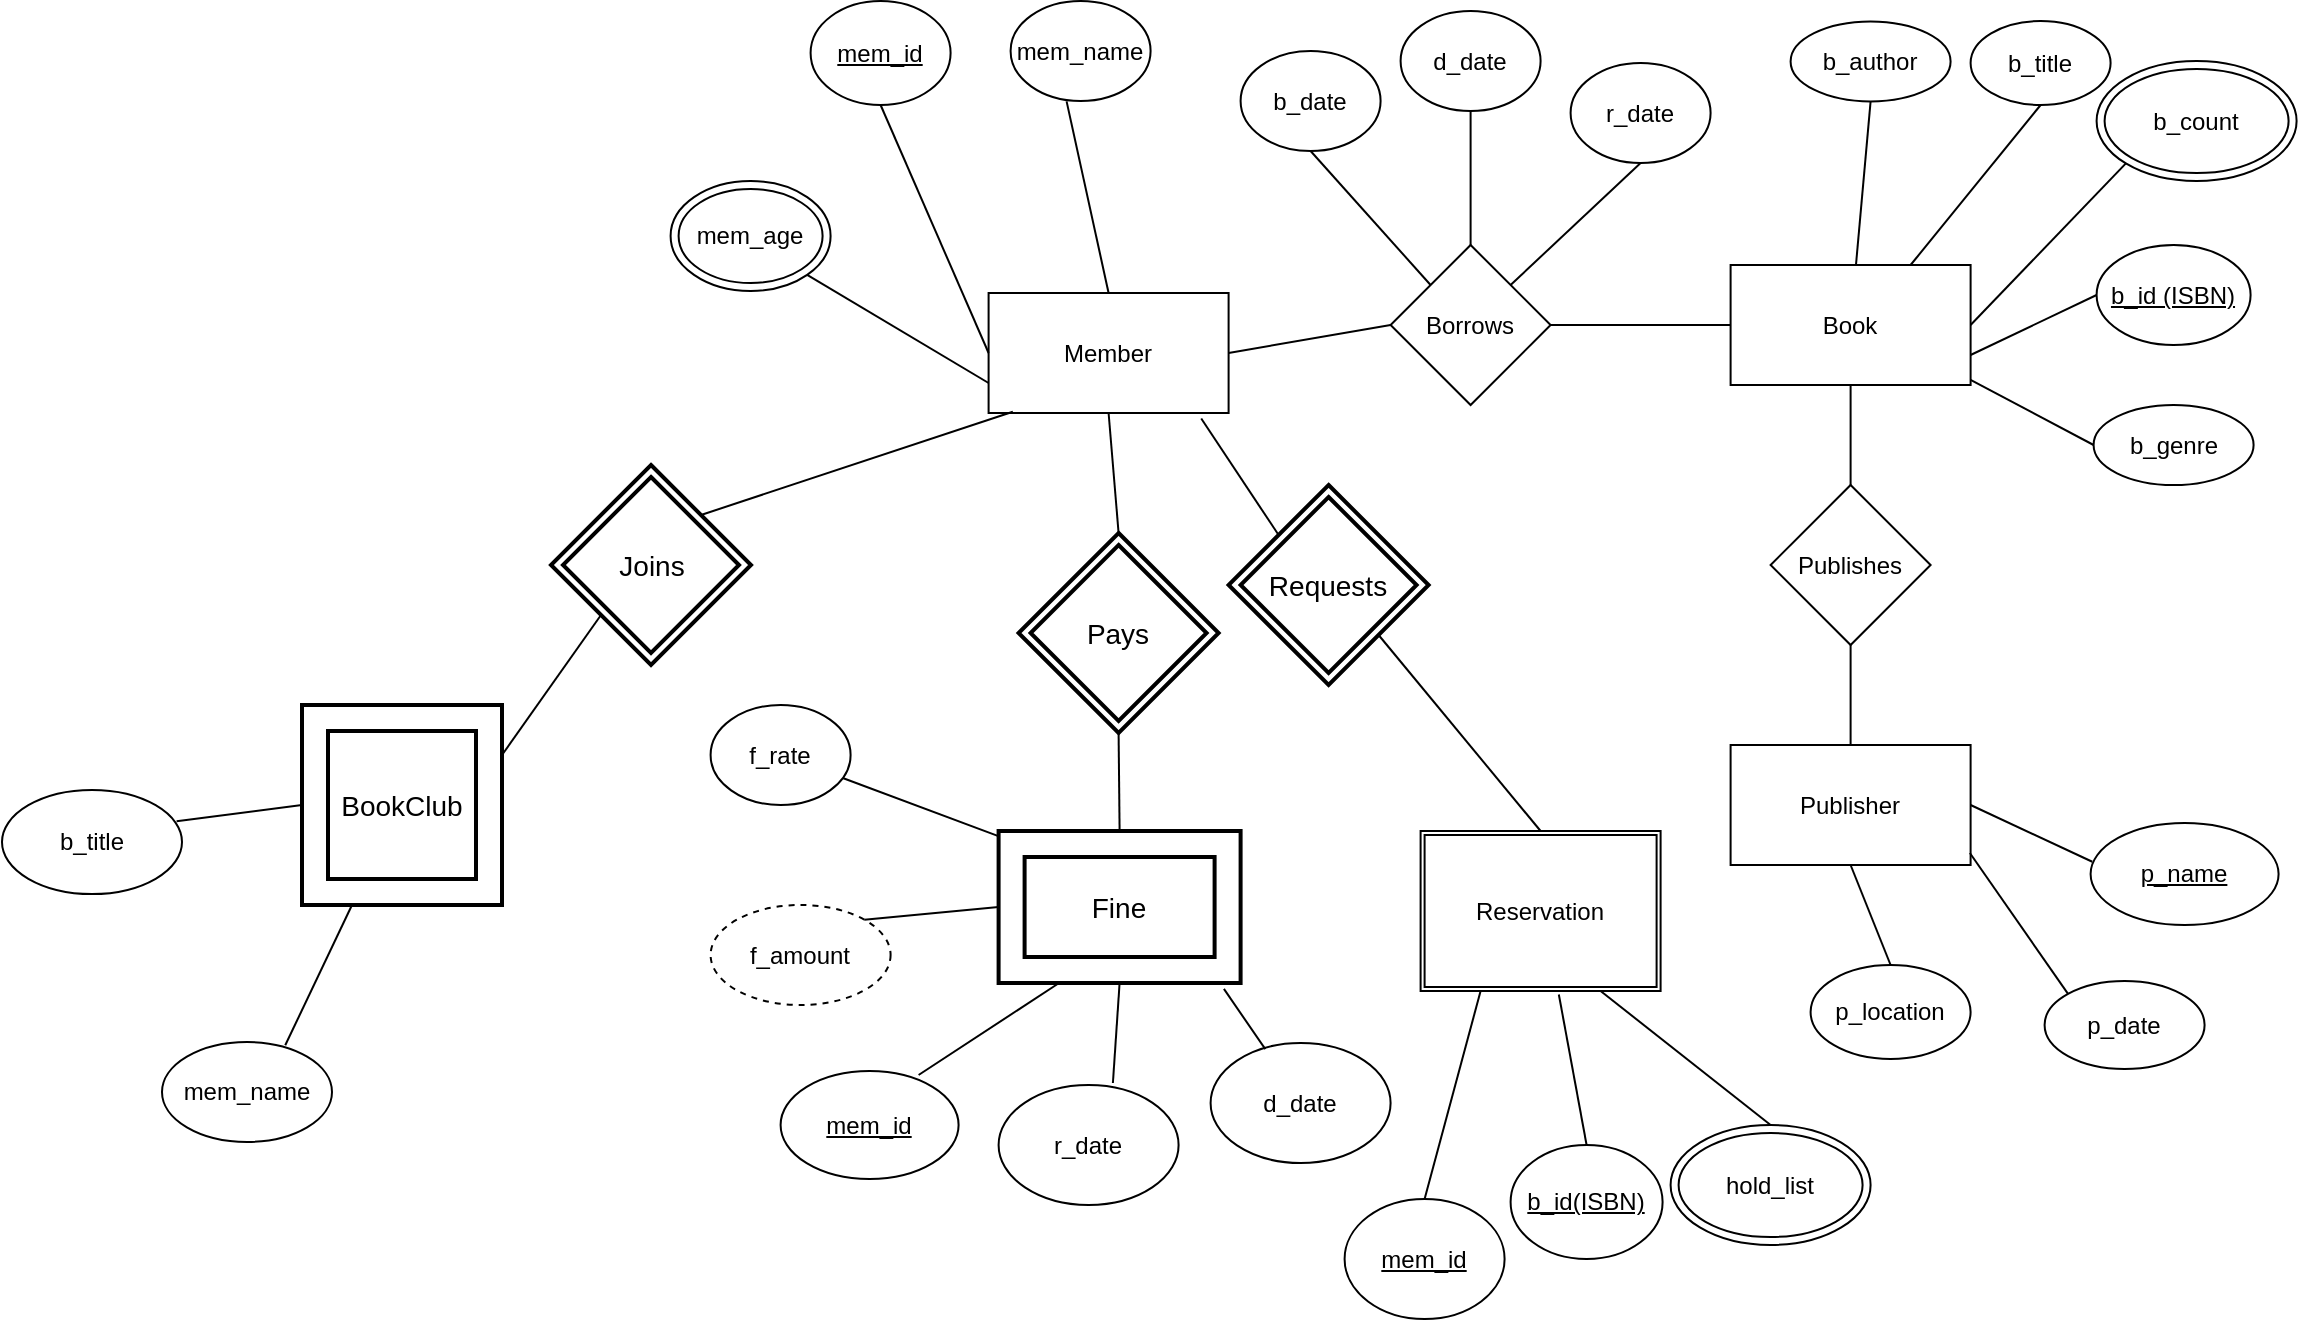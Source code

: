 <mxfile version="11.3.0" type="device" pages="1"><diagram id="vddt9etmXL1mwkm6KfAh" name="Page-1"><mxGraphModel dx="1022" dy="463" grid="1" gridSize="10" guides="1" tooltips="1" connect="1" arrows="1" fold="1" page="1" pageScale="1" pageWidth="1920" pageHeight="1200" math="0" shadow="0"><root><mxCell id="0"/><mxCell id="1" parent="0"/><mxCell id="bEdkJxtvm0n4S2jYu3kb-1" value="Member" style="rounded=0;whiteSpace=wrap;html=1;" parent="1" vertex="1"><mxGeometry x="653.3" y="415.5" width="120" height="60" as="geometry"/></mxCell><mxCell id="bEdkJxtvm0n4S2jYu3kb-2" value="Book" style="rounded=0;whiteSpace=wrap;html=1;" parent="1" vertex="1"><mxGeometry x="1024.3" y="401.5" width="120" height="60" as="geometry"/></mxCell><mxCell id="bEdkJxtvm0n4S2jYu3kb-3" value="Publisher" style="rounded=0;whiteSpace=wrap;html=1;" parent="1" vertex="1"><mxGeometry x="1024.3" y="641.5" width="120" height="60" as="geometry"/></mxCell><mxCell id="bEdkJxtvm0n4S2jYu3kb-5" value="Borrows" style="rhombus;whiteSpace=wrap;html=1;" parent="1" vertex="1"><mxGeometry x="854.3" y="391.5" width="80" height="80" as="geometry"/></mxCell><mxCell id="bEdkJxtvm0n4S2jYu3kb-7" value="Publishes" style="rhombus;whiteSpace=wrap;html=1;" parent="1" vertex="1"><mxGeometry x="1044.3" y="511.5" width="80" height="80" as="geometry"/></mxCell><mxCell id="bEdkJxtvm0n4S2jYu3kb-10" value="" style="endArrow=none;html=1;entryX=0.5;entryY=1;entryDx=0;entryDy=0;exitX=0.5;exitY=0;exitDx=0;exitDy=0;" parent="1" source="bEdkJxtvm0n4S2jYu3kb-55" target="bEdkJxtvm0n4S2jYu3kb-1" edge="1"><mxGeometry width="50" height="50" relative="1" as="geometry"><mxPoint x="718.3" y="525.5" as="sourcePoint"/><mxPoint x="694.3" y="721.5" as="targetPoint"/></mxGeometry></mxCell><mxCell id="bEdkJxtvm0n4S2jYu3kb-11" value="" style="endArrow=none;html=1;entryX=0.5;entryY=1;entryDx=0;entryDy=0;exitX=0.5;exitY=0;exitDx=0;exitDy=0;" parent="1" source="bEdkJxtvm0n4S2jYu3kb-57" target="bEdkJxtvm0n4S2jYu3kb-55" edge="1"><mxGeometry width="50" height="50" relative="1" as="geometry"><mxPoint x="712.3" y="659.5" as="sourcePoint"/><mxPoint x="718.3" y="605.5" as="targetPoint"/></mxGeometry></mxCell><mxCell id="bEdkJxtvm0n4S2jYu3kb-12" value="" style="endArrow=none;html=1;entryX=0.5;entryY=1;entryDx=0;entryDy=0;exitX=0.5;exitY=0;exitDx=0;exitDy=0;" parent="1" source="bEdkJxtvm0n4S2jYu3kb-7" target="bEdkJxtvm0n4S2jYu3kb-2" edge="1"><mxGeometry width="50" height="50" relative="1" as="geometry"><mxPoint x="644.3" y="771.5" as="sourcePoint"/><mxPoint x="694.3" y="721.5" as="targetPoint"/></mxGeometry></mxCell><mxCell id="bEdkJxtvm0n4S2jYu3kb-13" value="" style="endArrow=none;html=1;entryX=0.5;entryY=1;entryDx=0;entryDy=0;exitX=0.5;exitY=0;exitDx=0;exitDy=0;" parent="1" source="bEdkJxtvm0n4S2jYu3kb-3" target="bEdkJxtvm0n4S2jYu3kb-7" edge="1"><mxGeometry width="50" height="50" relative="1" as="geometry"><mxPoint x="644.3" y="771.5" as="sourcePoint"/><mxPoint x="694.3" y="721.5" as="targetPoint"/></mxGeometry></mxCell><mxCell id="bEdkJxtvm0n4S2jYu3kb-14" value="&lt;u&gt;mem_id&lt;/u&gt;" style="ellipse;whiteSpace=wrap;html=1;" parent="1" vertex="1"><mxGeometry x="564.3" y="269.5" width="70" height="52" as="geometry"/></mxCell><mxCell id="bEdkJxtvm0n4S2jYu3kb-15" value="mem_name" style="ellipse;whiteSpace=wrap;html=1;" parent="1" vertex="1"><mxGeometry x="664.3" y="269.5" width="70" height="50" as="geometry"/></mxCell><mxCell id="bEdkJxtvm0n4S2jYu3kb-16" value="b_date" style="ellipse;whiteSpace=wrap;html=1;" parent="1" vertex="1"><mxGeometry x="779.3" y="294.5" width="70" height="50" as="geometry"/></mxCell><mxCell id="bEdkJxtvm0n4S2jYu3kb-17" value="r_date" style="ellipse;whiteSpace=wrap;html=1;" parent="1" vertex="1"><mxGeometry x="944.3" y="300.5" width="70" height="50" as="geometry"/></mxCell><mxCell id="bEdkJxtvm0n4S2jYu3kb-18" value="d_date" style="ellipse;whiteSpace=wrap;html=1;" parent="1" vertex="1"><mxGeometry x="859.3" y="274.5" width="70" height="50" as="geometry"/></mxCell><mxCell id="bEdkJxtvm0n4S2jYu3kb-19" value="" style="endArrow=none;html=1;entryX=0.5;entryY=1;entryDx=0;entryDy=0;exitX=0;exitY=0.5;exitDx=0;exitDy=0;" parent="1" source="bEdkJxtvm0n4S2jYu3kb-1" target="bEdkJxtvm0n4S2jYu3kb-14" edge="1"><mxGeometry width="50" height="50" relative="1" as="geometry"><mxPoint x="564.3" y="771.5" as="sourcePoint"/><mxPoint x="614.3" y="721.5" as="targetPoint"/></mxGeometry></mxCell><mxCell id="bEdkJxtvm0n4S2jYu3kb-20" value="" style="endArrow=none;html=1;entryX=0.4;entryY=1.004;entryDx=0;entryDy=0;entryPerimeter=0;exitX=0.5;exitY=0;exitDx=0;exitDy=0;" parent="1" source="bEdkJxtvm0n4S2jYu3kb-1" target="bEdkJxtvm0n4S2jYu3kb-15" edge="1"><mxGeometry width="50" height="50" relative="1" as="geometry"><mxPoint x="564.3" y="771.5" as="sourcePoint"/><mxPoint x="614.3" y="721.5" as="targetPoint"/></mxGeometry></mxCell><mxCell id="bEdkJxtvm0n4S2jYu3kb-21" value="" style="endArrow=none;html=1;entryX=0.5;entryY=1;entryDx=0;entryDy=0;exitX=0;exitY=0;exitDx=0;exitDy=0;" parent="1" source="bEdkJxtvm0n4S2jYu3kb-5" target="bEdkJxtvm0n4S2jYu3kb-16" edge="1"><mxGeometry width="50" height="50" relative="1" as="geometry"><mxPoint x="874.3" y="401.5" as="sourcePoint"/><mxPoint x="614.3" y="721.5" as="targetPoint"/></mxGeometry></mxCell><mxCell id="bEdkJxtvm0n4S2jYu3kb-23" value="" style="endArrow=none;html=1;entryX=0.5;entryY=1;entryDx=0;entryDy=0;exitX=1;exitY=0;exitDx=0;exitDy=0;" parent="1" source="bEdkJxtvm0n4S2jYu3kb-5" target="bEdkJxtvm0n4S2jYu3kb-17" edge="1"><mxGeometry width="50" height="50" relative="1" as="geometry"><mxPoint x="824.3" y="461.5" as="sourcePoint"/><mxPoint x="614.3" y="721.5" as="targetPoint"/></mxGeometry></mxCell><mxCell id="bEdkJxtvm0n4S2jYu3kb-24" value="" style="endArrow=none;html=1;entryX=0.5;entryY=0;entryDx=0;entryDy=0;exitX=0.5;exitY=1;exitDx=0;exitDy=0;" parent="1" source="bEdkJxtvm0n4S2jYu3kb-18" target="bEdkJxtvm0n4S2jYu3kb-5" edge="1"><mxGeometry width="50" height="50" relative="1" as="geometry"><mxPoint x="894.3" y="321.5" as="sourcePoint"/><mxPoint x="614.3" y="721.5" as="targetPoint"/></mxGeometry></mxCell><mxCell id="bEdkJxtvm0n4S2jYu3kb-25" value="" style="endArrow=none;html=1;exitX=0.013;exitY=0.042;exitDx=0;exitDy=0;exitPerimeter=0;" parent="1" source="bEdkJxtvm0n4S2jYu3kb-57" target="bEdkJxtvm0n4S2jYu3kb-26" edge="1"><mxGeometry width="50" height="50" relative="1" as="geometry"><mxPoint x="644.3" y="671.5" as="sourcePoint"/><mxPoint x="614.3" y="721.5" as="targetPoint"/></mxGeometry></mxCell><mxCell id="bEdkJxtvm0n4S2jYu3kb-26" value="f_rate" style="ellipse;whiteSpace=wrap;html=1;" parent="1" vertex="1"><mxGeometry x="514.3" y="621.5" width="70" height="50" as="geometry"/></mxCell><mxCell id="bEdkJxtvm0n4S2jYu3kb-27" value="f_amount" style="ellipse;whiteSpace=wrap;html=1;dashed=1;" parent="1" vertex="1"><mxGeometry x="514.3" y="721.5" width="90" height="50" as="geometry"/></mxCell><mxCell id="bEdkJxtvm0n4S2jYu3kb-29" value="" style="endArrow=none;html=1;entryX=0;entryY=0.5;entryDx=0;entryDy=0;exitX=1;exitY=0;exitDx=0;exitDy=0;" parent="1" source="bEdkJxtvm0n4S2jYu3kb-27" target="bEdkJxtvm0n4S2jYu3kb-57" edge="1"><mxGeometry width="50" height="50" relative="1" as="geometry"><mxPoint x="514.3" y="841.5" as="sourcePoint"/><mxPoint x="674.3" y="701.5" as="targetPoint"/></mxGeometry></mxCell><mxCell id="bEdkJxtvm0n4S2jYu3kb-31" value="b_author" style="ellipse;whiteSpace=wrap;html=1;" parent="1" vertex="1"><mxGeometry x="1054.3" y="279.7" width="80" height="40" as="geometry"/></mxCell><mxCell id="bEdkJxtvm0n4S2jYu3kb-32" value="b_title" style="ellipse;whiteSpace=wrap;html=1;" parent="1" vertex="1"><mxGeometry x="1144.3" y="279.5" width="70" height="42" as="geometry"/></mxCell><mxCell id="bEdkJxtvm0n4S2jYu3kb-34" value="&lt;u&gt;b_id (ISBN)&lt;br&gt;&lt;/u&gt;" style="ellipse;whiteSpace=wrap;html=1;" parent="1" vertex="1"><mxGeometry x="1207.3" y="391.5" width="77" height="50" as="geometry"/></mxCell><mxCell id="bEdkJxtvm0n4S2jYu3kb-35" value="b_genre" style="ellipse;whiteSpace=wrap;html=1;" parent="1" vertex="1"><mxGeometry x="1205.8" y="471.5" width="80" height="40" as="geometry"/></mxCell><mxCell id="bEdkJxtvm0n4S2jYu3kb-36" value="" style="endArrow=none;html=1;entryX=0.5;entryY=1;entryDx=0;entryDy=0;" parent="1" source="bEdkJxtvm0n4S2jYu3kb-2" target="bEdkJxtvm0n4S2jYu3kb-31" edge="1"><mxGeometry width="50" height="50" relative="1" as="geometry"><mxPoint x="1054.3" y="381.5" as="sourcePoint"/><mxPoint x="1104.3" y="331.5" as="targetPoint"/></mxGeometry></mxCell><mxCell id="bEdkJxtvm0n4S2jYu3kb-37" value="" style="endArrow=none;html=1;entryX=0.5;entryY=1;entryDx=0;entryDy=0;exitX=0.75;exitY=0;exitDx=0;exitDy=0;" parent="1" source="bEdkJxtvm0n4S2jYu3kb-2" target="bEdkJxtvm0n4S2jYu3kb-32" edge="1"><mxGeometry width="50" height="50" relative="1" as="geometry"><mxPoint x="1084.3" y="411.5" as="sourcePoint"/><mxPoint x="1134.3" y="361.5" as="targetPoint"/></mxGeometry></mxCell><mxCell id="bEdkJxtvm0n4S2jYu3kb-38" value="" style="endArrow=none;html=1;entryX=1;entryY=0.5;entryDx=0;entryDy=0;exitX=0;exitY=1;exitDx=0;exitDy=0;" parent="1" source="bEdkJxtvm0n4S2jYu3kb-72" target="bEdkJxtvm0n4S2jYu3kb-2" edge="1"><mxGeometry width="50" height="50" relative="1" as="geometry"><mxPoint x="1214.3" y="344.5" as="sourcePoint"/><mxPoint x="1174.3" y="476.5" as="targetPoint"/></mxGeometry></mxCell><mxCell id="bEdkJxtvm0n4S2jYu3kb-39" value="" style="endArrow=none;html=1;entryX=0;entryY=0.5;entryDx=0;entryDy=0;exitX=1;exitY=0.75;exitDx=0;exitDy=0;" parent="1" source="bEdkJxtvm0n4S2jYu3kb-2" target="bEdkJxtvm0n4S2jYu3kb-34" edge="1"><mxGeometry width="50" height="50" relative="1" as="geometry"><mxPoint x="1119.3" y="576.5" as="sourcePoint"/><mxPoint x="1169.3" y="526.5" as="targetPoint"/></mxGeometry></mxCell><mxCell id="bEdkJxtvm0n4S2jYu3kb-40" value="" style="endArrow=none;html=1;entryX=0;entryY=0.5;entryDx=0;entryDy=0;exitX=1;exitY=0.957;exitDx=0;exitDy=0;exitPerimeter=0;" parent="1" source="bEdkJxtvm0n4S2jYu3kb-2" target="bEdkJxtvm0n4S2jYu3kb-35" edge="1"><mxGeometry width="50" height="50" relative="1" as="geometry"><mxPoint x="1140.3" y="526.5" as="sourcePoint"/><mxPoint x="1190.3" y="476.5" as="targetPoint"/></mxGeometry></mxCell><mxCell id="bEdkJxtvm0n4S2jYu3kb-41" value="&lt;u&gt;p_name&lt;/u&gt;" style="ellipse;whiteSpace=wrap;html=1;" parent="1" vertex="1"><mxGeometry x="1204.3" y="680.5" width="94" height="51" as="geometry"/></mxCell><mxCell id="bEdkJxtvm0n4S2jYu3kb-42" value="p_date" style="ellipse;whiteSpace=wrap;html=1;" parent="1" vertex="1"><mxGeometry x="1181.3" y="759.5" width="80" height="44" as="geometry"/></mxCell><mxCell id="bEdkJxtvm0n4S2jYu3kb-43" value="p_location" style="ellipse;whiteSpace=wrap;html=1;" parent="1" vertex="1"><mxGeometry x="1064.3" y="751.5" width="80" height="47" as="geometry"/></mxCell><mxCell id="bEdkJxtvm0n4S2jYu3kb-44" value="" style="endArrow=none;html=1;entryX=0.009;entryY=0.38;entryDx=0;entryDy=0;entryPerimeter=0;exitX=1;exitY=0.5;exitDx=0;exitDy=0;" parent="1" source="bEdkJxtvm0n4S2jYu3kb-3" target="bEdkJxtvm0n4S2jYu3kb-41" edge="1"><mxGeometry width="50" height="50" relative="1" as="geometry"><mxPoint x="1156.3" y="721.5" as="sourcePoint"/><mxPoint x="1206.3" y="671.5" as="targetPoint"/></mxGeometry></mxCell><mxCell id="bEdkJxtvm0n4S2jYu3kb-45" value="" style="endArrow=none;html=1;entryX=0.5;entryY=1;entryDx=0;entryDy=0;exitX=0.5;exitY=0;exitDx=0;exitDy=0;" parent="1" source="bEdkJxtvm0n4S2jYu3kb-43" target="bEdkJxtvm0n4S2jYu3kb-3" edge="1"><mxGeometry width="50" height="50" relative="1" as="geometry"><mxPoint x="1144.3" y="775" as="sourcePoint"/><mxPoint x="1194.3" y="725" as="targetPoint"/></mxGeometry></mxCell><mxCell id="bEdkJxtvm0n4S2jYu3kb-46" value="" style="endArrow=none;html=1;entryX=0.997;entryY=0.9;entryDx=0;entryDy=0;entryPerimeter=0;exitX=0;exitY=0;exitDx=0;exitDy=0;" parent="1" source="bEdkJxtvm0n4S2jYu3kb-42" target="bEdkJxtvm0n4S2jYu3kb-3" edge="1"><mxGeometry width="50" height="50" relative="1" as="geometry"><mxPoint x="1158.3" y="760.5" as="sourcePoint"/><mxPoint x="1208.3" y="710.5" as="targetPoint"/></mxGeometry></mxCell><mxCell id="bEdkJxtvm0n4S2jYu3kb-55" value="Pays" style="shape=rhombus;double=1;strokeWidth=2;fontSize=17;perimeter=rhombusPerimeter;whiteSpace=wrap;html=1;align=center;fontSize=14;gradientColor=none;" parent="1" vertex="1"><mxGeometry x="668.3" y="535.5" width="100" height="100" as="geometry"/></mxCell><mxCell id="bEdkJxtvm0n4S2jYu3kb-57" value="Fine" style="shape=ext;strokeWidth=2;margin=10;double=1;whiteSpace=wrap;html=1;align=center;fontSize=14;gradientColor=none;" parent="1" vertex="1"><mxGeometry x="658.3" y="684.5" width="121" height="76" as="geometry"/></mxCell><mxCell id="bEdkJxtvm0n4S2jYu3kb-62" value="" style="endArrow=none;html=1;entryX=0;entryY=0.5;entryDx=0;entryDy=0;exitX=1;exitY=0.5;exitDx=0;exitDy=0;" parent="1" source="bEdkJxtvm0n4S2jYu3kb-1" target="bEdkJxtvm0n4S2jYu3kb-5" edge="1"><mxGeometry width="50" height="50" relative="1" as="geometry"><mxPoint x="788.8" y="491.5" as="sourcePoint"/><mxPoint x="838.8" y="441.5" as="targetPoint"/></mxGeometry></mxCell><mxCell id="bEdkJxtvm0n4S2jYu3kb-64" value="" style="endArrow=none;html=1;entryX=0;entryY=0.5;entryDx=0;entryDy=0;exitX=1;exitY=0.5;exitDx=0;exitDy=0;" parent="1" source="bEdkJxtvm0n4S2jYu3kb-5" target="bEdkJxtvm0n4S2jYu3kb-2" edge="1"><mxGeometry width="50" height="50" relative="1" as="geometry"><mxPoint x="934.3" y="475.5" as="sourcePoint"/><mxPoint x="984.3" y="425.5" as="targetPoint"/></mxGeometry></mxCell><mxCell id="bEdkJxtvm0n4S2jYu3kb-65" value="&lt;u&gt;mem_id&lt;/u&gt;" style="ellipse;whiteSpace=wrap;html=1;gradientColor=none;" parent="1" vertex="1"><mxGeometry x="549.3" y="804.5" width="89" height="54" as="geometry"/></mxCell><mxCell id="bEdkJxtvm0n4S2jYu3kb-66" value="d_date" style="ellipse;whiteSpace=wrap;html=1;gradientColor=none;" parent="1" vertex="1"><mxGeometry x="764.3" y="790.5" width="90" height="60" as="geometry"/></mxCell><mxCell id="bEdkJxtvm0n4S2jYu3kb-67" value="r_date" style="ellipse;whiteSpace=wrap;html=1;gradientColor=none;" parent="1" vertex="1"><mxGeometry x="658.3" y="811.5" width="90" height="60" as="geometry"/></mxCell><mxCell id="bEdkJxtvm0n4S2jYu3kb-68" value="" style="endArrow=none;html=1;entryX=0.25;entryY=1;entryDx=0;entryDy=0;" parent="1" target="bEdkJxtvm0n4S2jYu3kb-57" edge="1"><mxGeometry width="50" height="50" relative="1" as="geometry"><mxPoint x="618.3" y="806.5" as="sourcePoint"/><mxPoint x="668.3" y="756.5" as="targetPoint"/></mxGeometry></mxCell><mxCell id="bEdkJxtvm0n4S2jYu3kb-69" value="" style="endArrow=none;html=1;entryX=0.5;entryY=1;entryDx=0;entryDy=0;exitX=0.635;exitY=-0.017;exitDx=0;exitDy=0;exitPerimeter=0;" parent="1" source="bEdkJxtvm0n4S2jYu3kb-67" target="bEdkJxtvm0n4S2jYu3kb-57" edge="1"><mxGeometry width="50" height="50" relative="1" as="geometry"><mxPoint x="704.3" y="811.5" as="sourcePoint"/><mxPoint x="749.3" y="778.5" as="targetPoint"/></mxGeometry></mxCell><mxCell id="bEdkJxtvm0n4S2jYu3kb-70" value="" style="endArrow=none;html=1;exitX=0.304;exitY=0.051;exitDx=0;exitDy=0;exitPerimeter=0;entryX=0.931;entryY=1.039;entryDx=0;entryDy=0;entryPerimeter=0;" parent="1" source="bEdkJxtvm0n4S2jYu3kb-66" target="bEdkJxtvm0n4S2jYu3kb-57" edge="1"><mxGeometry width="50" height="50" relative="1" as="geometry"><mxPoint x="814.3" y="756" as="sourcePoint"/><mxPoint x="864.3" y="706" as="targetPoint"/></mxGeometry></mxCell><mxCell id="bEdkJxtvm0n4S2jYu3kb-72" value="b_count" style="ellipse;shape=doubleEllipse;whiteSpace=wrap;html=1;gradientColor=none;" parent="1" vertex="1"><mxGeometry x="1207.3" y="299.5" width="100" height="60" as="geometry"/></mxCell><mxCell id="bEdkJxtvm0n4S2jYu3kb-73" value="mem_age" style="ellipse;shape=doubleEllipse;whiteSpace=wrap;html=1;gradientColor=none;" parent="1" vertex="1"><mxGeometry x="494.3" y="359.5" width="80" height="55" as="geometry"/></mxCell><mxCell id="bEdkJxtvm0n4S2jYu3kb-74" value="" style="endArrow=none;html=1;entryX=0;entryY=0.75;entryDx=0;entryDy=0;exitX=1;exitY=1;exitDx=0;exitDy=0;" parent="1" source="bEdkJxtvm0n4S2jYu3kb-73" target="bEdkJxtvm0n4S2jYu3kb-1" edge="1"><mxGeometry width="50" height="50" relative="1" as="geometry"><mxPoint x="559.3" y="475.5" as="sourcePoint"/><mxPoint x="609.3" y="425.5" as="targetPoint"/></mxGeometry></mxCell><mxCell id="bEdkJxtvm0n4S2jYu3kb-75" value="Reservation" style="shape=ext;double=1;rounded=0;whiteSpace=wrap;html=1;gradientColor=none;" parent="1" vertex="1"><mxGeometry x="869.3" y="684.5" width="120" height="80" as="geometry"/></mxCell><mxCell id="bEdkJxtvm0n4S2jYu3kb-77" value="Requests" style="shape=rhombus;double=1;strokeWidth=2;fontSize=17;perimeter=rhombusPerimeter;whiteSpace=wrap;html=1;align=center;fontSize=14;gradientColor=none;" parent="1" vertex="1"><mxGeometry x="773.3" y="511.5" width="100" height="100" as="geometry"/></mxCell><mxCell id="bEdkJxtvm0n4S2jYu3kb-78" value="" style="endArrow=none;html=1;entryX=0.886;entryY=1.046;entryDx=0;entryDy=0;entryPerimeter=0;exitX=0;exitY=0;exitDx=0;exitDy=0;" parent="1" source="bEdkJxtvm0n4S2jYu3kb-77" target="bEdkJxtvm0n4S2jYu3kb-1" edge="1"><mxGeometry width="50" height="50" relative="1" as="geometry"><mxPoint x="764.3" y="551.5" as="sourcePoint"/><mxPoint x="814.3" y="501.5" as="targetPoint"/></mxGeometry></mxCell><mxCell id="bEdkJxtvm0n4S2jYu3kb-79" value="" style="endArrow=none;html=1;entryX=1;entryY=1;entryDx=0;entryDy=0;exitX=0.5;exitY=0;exitDx=0;exitDy=0;" parent="1" source="bEdkJxtvm0n4S2jYu3kb-75" target="bEdkJxtvm0n4S2jYu3kb-77" edge="1"><mxGeometry width="50" height="50" relative="1" as="geometry"><mxPoint x="494.3" y="941.5" as="sourcePoint"/><mxPoint x="544.3" y="891.5" as="targetPoint"/></mxGeometry></mxCell><mxCell id="bEdkJxtvm0n4S2jYu3kb-80" value="&lt;u&gt;b_id(ISBN)&lt;/u&gt;" style="ellipse;whiteSpace=wrap;html=1;gradientColor=none;" parent="1" vertex="1"><mxGeometry x="914.3" y="841.5" width="76" height="57" as="geometry"/></mxCell><mxCell id="bEdkJxtvm0n4S2jYu3kb-81" value="" style="endArrow=none;html=1;entryX=0.576;entryY=1.022;entryDx=0;entryDy=0;entryPerimeter=0;exitX=0.5;exitY=0;exitDx=0;exitDy=0;" parent="1" source="bEdkJxtvm0n4S2jYu3kb-80" target="bEdkJxtvm0n4S2jYu3kb-75" edge="1"><mxGeometry width="50" height="50" relative="1" as="geometry"><mxPoint x="494.3" y="971.5" as="sourcePoint"/><mxPoint x="544.3" y="921.5" as="targetPoint"/></mxGeometry></mxCell><mxCell id="bEdkJxtvm0n4S2jYu3kb-83" value="" style="endArrow=none;html=1;entryX=0.75;entryY=1;entryDx=0;entryDy=0;exitX=0.5;exitY=0;exitDx=0;exitDy=0;" parent="1" source="bEdkJxtvm0n4S2jYu3kb-84" target="bEdkJxtvm0n4S2jYu3kb-75" edge="1"><mxGeometry width="50" height="50" relative="1" as="geometry"><mxPoint x="1042.94" y="834.02" as="sourcePoint"/><mxPoint x="544.3" y="921.5" as="targetPoint"/></mxGeometry></mxCell><mxCell id="bEdkJxtvm0n4S2jYu3kb-84" value="hold_list" style="ellipse;shape=doubleEllipse;whiteSpace=wrap;html=1;gradientColor=none;" parent="1" vertex="1"><mxGeometry x="994.3" y="831.5" width="100" height="60" as="geometry"/></mxCell><mxCell id="bEdkJxtvm0n4S2jYu3kb-85" value="&lt;u&gt;mem_id&lt;/u&gt;" style="ellipse;whiteSpace=wrap;html=1;gradientColor=none;" parent="1" vertex="1"><mxGeometry x="831.3" y="868.5" width="80" height="60" as="geometry"/></mxCell><mxCell id="bEdkJxtvm0n4S2jYu3kb-86" value="" style="endArrow=none;html=1;entryX=0.25;entryY=1;entryDx=0;entryDy=0;exitX=0.5;exitY=0;exitDx=0;exitDy=0;" parent="1" source="bEdkJxtvm0n4S2jYu3kb-85" target="bEdkJxtvm0n4S2jYu3kb-75" edge="1"><mxGeometry width="50" height="50" relative="1" as="geometry"><mxPoint x="869.3" y="845.5" as="sourcePoint"/><mxPoint x="919.3" y="795.5" as="targetPoint"/></mxGeometry></mxCell><mxCell id="b3B80pXAEkvQ4XBkUFZt-1" value="" style="endArrow=none;html=1;entryX=0.101;entryY=0.989;entryDx=0;entryDy=0;exitX=1;exitY=0;exitDx=0;exitDy=0;entryPerimeter=0;" parent="1" source="b3B80pXAEkvQ4XBkUFZt-2" target="bEdkJxtvm0n4S2jYu3kb-1" edge="1"><mxGeometry width="50" height="50" relative="1" as="geometry"><mxPoint x="530" y="530" as="sourcePoint"/><mxPoint x="350" y="350.5" as="targetPoint"/></mxGeometry></mxCell><mxCell id="b3B80pXAEkvQ4XBkUFZt-2" value="Joins" style="shape=rhombus;double=1;strokeWidth=2;fontSize=17;perimeter=rhombusPerimeter;whiteSpace=wrap;html=1;align=center;fontSize=14;" parent="1" vertex="1"><mxGeometry x="434.5" y="501.5" width="100" height="100" as="geometry"/></mxCell><mxCell id="b3B80pXAEkvQ4XBkUFZt-3" value="BookClub" style="shape=ext;strokeWidth=2;margin=10;double=1;whiteSpace=wrap;html=1;align=center;fontSize=14;" parent="1" vertex="1"><mxGeometry x="310" y="621.5" width="100" height="100" as="geometry"/></mxCell><mxCell id="b3B80pXAEkvQ4XBkUFZt-4" value="" style="endArrow=none;html=1;entryX=0;entryY=1;entryDx=0;entryDy=0;exitX=1;exitY=0.25;exitDx=0;exitDy=0;" parent="1" source="b3B80pXAEkvQ4XBkUFZt-3" target="b3B80pXAEkvQ4XBkUFZt-2" edge="1"><mxGeometry width="50" height="50" relative="1" as="geometry"><mxPoint x="384.5" y="675.5" as="sourcePoint"/><mxPoint x="484.5" y="585.5" as="targetPoint"/><Array as="points"/></mxGeometry></mxCell><mxCell id="b3B80pXAEkvQ4XBkUFZt-5" value="" style="endArrow=none;html=1;entryX=0;entryY=0.5;entryDx=0;entryDy=0;exitX=0.97;exitY=0.301;exitDx=0;exitDy=0;exitPerimeter=0;" parent="1" source="b3B80pXAEkvQ4XBkUFZt-6" target="b3B80pXAEkvQ4XBkUFZt-3" edge="1"><mxGeometry width="50" height="50" relative="1" as="geometry"><mxPoint x="240" y="690" as="sourcePoint"/><mxPoint x="280" y="656.5" as="targetPoint"/></mxGeometry></mxCell><mxCell id="b3B80pXAEkvQ4XBkUFZt-6" value="b_title" style="ellipse;whiteSpace=wrap;html=1;" parent="1" vertex="1"><mxGeometry x="160" y="664" width="90" height="52" as="geometry"/></mxCell><mxCell id="b3B80pXAEkvQ4XBkUFZt-7" value="mem_name" style="ellipse;whiteSpace=wrap;html=1;" parent="1" vertex="1"><mxGeometry x="240" y="790" width="85" height="50" as="geometry"/></mxCell><mxCell id="b3B80pXAEkvQ4XBkUFZt-8" value="" style="endArrow=none;html=1;entryX=0.25;entryY=1;entryDx=0;entryDy=0;exitX=0.725;exitY=0.033;exitDx=0;exitDy=0;exitPerimeter=0;" parent="1" source="b3B80pXAEkvQ4XBkUFZt-7" target="b3B80pXAEkvQ4XBkUFZt-3" edge="1"><mxGeometry width="50" height="50" relative="1" as="geometry"><mxPoint x="325" y="781" as="sourcePoint"/><mxPoint x="375" y="731" as="targetPoint"/></mxGeometry></mxCell></root></mxGraphModel></diagram></mxfile>